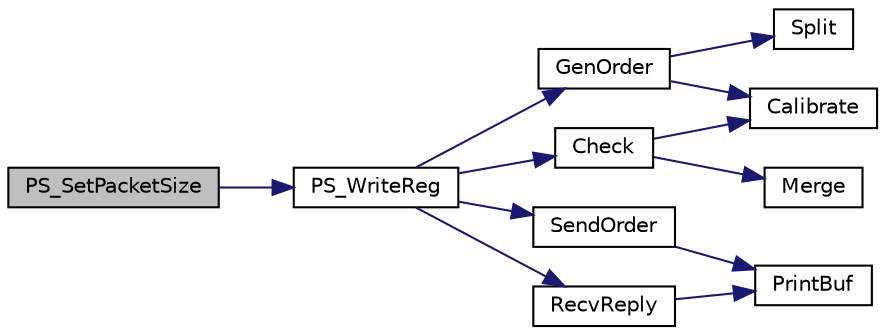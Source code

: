 digraph "PS_SetPacketSize"
{
  edge [fontname="Helvetica",fontsize="10",labelfontname="Helvetica",labelfontsize="10"];
  node [fontname="Helvetica",fontsize="10",shape=record];
  rankdir="LR";
  Node1 [label="PS_SetPacketSize",height=0.2,width=0.4,color="black", fillcolor="grey75", style="filled", fontcolor="black"];
  Node1 -> Node2 [color="midnightblue",fontsize="10",style="solid",fontname="Helvetica"];
  Node2 [label="PS_WriteReg",height=0.2,width=0.4,color="black", fillcolor="white", style="filled",URL="$as608_8c.html#a62423f4f40bab88d575cb7bf63db03e9"];
  Node2 -> Node3 [color="midnightblue",fontsize="10",style="solid",fontname="Helvetica"];
  Node3 [label="GenOrder",height=0.2,width=0.4,color="black", fillcolor="white", style="filled",URL="$as608_8c.html#a88a530a911a08cd67c405240f213c288"];
  Node3 -> Node4 [color="midnightblue",fontsize="10",style="solid",fontname="Helvetica"];
  Node4 [label="Split",height=0.2,width=0.4,color="black", fillcolor="white", style="filled",URL="$as608_8c.html#af07c2aad9f2691a326cb46af75274c4c"];
  Node3 -> Node5 [color="midnightblue",fontsize="10",style="solid",fontname="Helvetica"];
  Node5 [label="Calibrate",height=0.2,width=0.4,color="black", fillcolor="white", style="filled",URL="$as608_8c.html#a5f676c801c8da12f6d5577e09ee91c29"];
  Node2 -> Node6 [color="midnightblue",fontsize="10",style="solid",fontname="Helvetica"];
  Node6 [label="SendOrder",height=0.2,width=0.4,color="black", fillcolor="white", style="filled",URL="$as608_8c.html#ac7154ff58efa2c20e7032f41973dcfa3"];
  Node6 -> Node7 [color="midnightblue",fontsize="10",style="solid",fontname="Helvetica"];
  Node7 [label="PrintBuf",height=0.2,width=0.4,color="black", fillcolor="white", style="filled",URL="$as608_8c.html#a3d8886be110e0a7634efb4b469fcfdb4"];
  Node2 -> Node8 [color="midnightblue",fontsize="10",style="solid",fontname="Helvetica"];
  Node8 [label="RecvReply",height=0.2,width=0.4,color="black", fillcolor="white", style="filled",URL="$as608_8c.html#acb590a97dc06fed947b2cc0aa489f788"];
  Node8 -> Node7 [color="midnightblue",fontsize="10",style="solid",fontname="Helvetica"];
  Node2 -> Node9 [color="midnightblue",fontsize="10",style="solid",fontname="Helvetica"];
  Node9 [label="Check",height=0.2,width=0.4,color="black", fillcolor="white", style="filled",URL="$as608_8c.html#a045b373f7ff5a933154978bbc7a2da6b"];
  Node9 -> Node10 [color="midnightblue",fontsize="10",style="solid",fontname="Helvetica"];
  Node10 [label="Merge",height=0.2,width=0.4,color="black", fillcolor="white", style="filled",URL="$as608_8c.html#afe3350364056dcef1a4b3cafb9af7150"];
  Node9 -> Node5 [color="midnightblue",fontsize="10",style="solid",fontname="Helvetica"];
}
